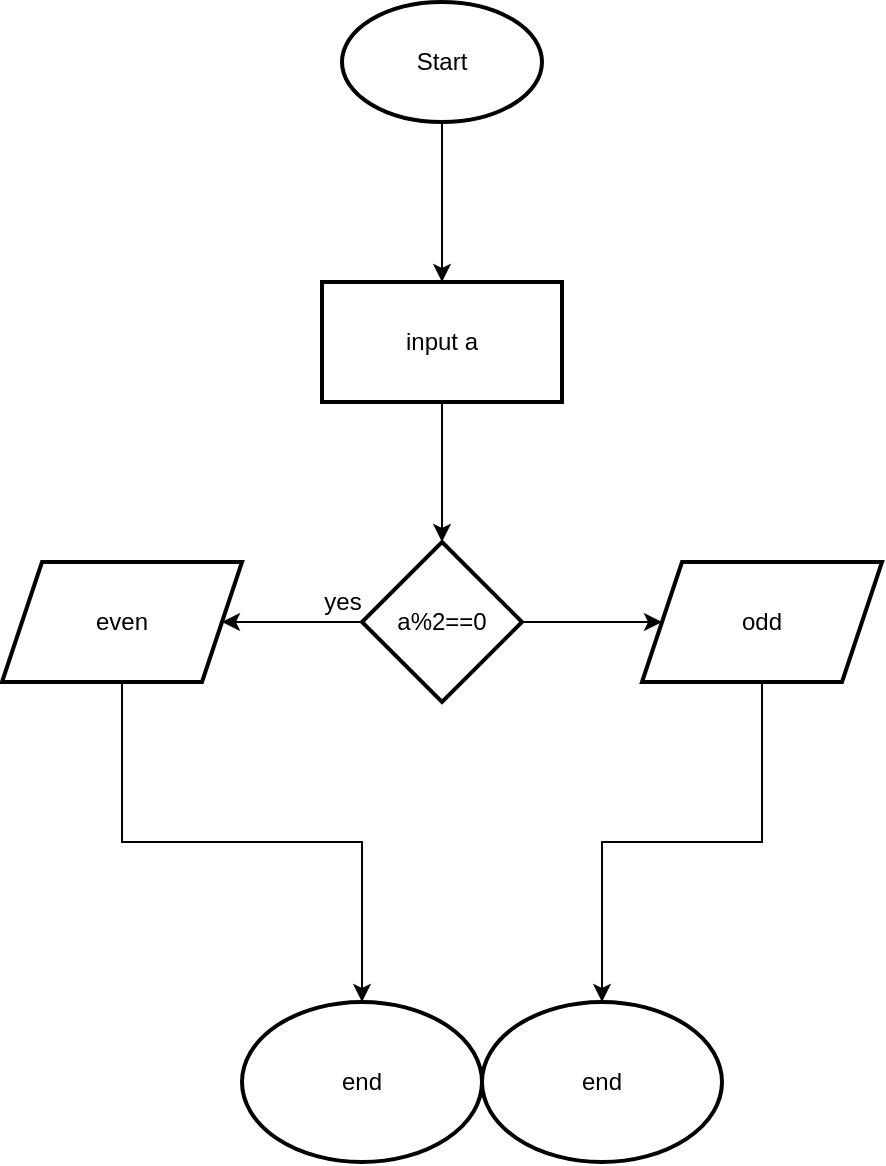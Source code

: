 <mxfile version="13.9.9" type="device"><diagram id="C5RBs43oDa-KdzZeNtuy" name="Page-1"><mxGraphModel dx="1264" dy="632" grid="1" gridSize="10" guides="1" tooltips="1" connect="1" arrows="1" fold="1" page="1" pageScale="1" pageWidth="827" pageHeight="1169" math="0" shadow="0"><root><mxCell id="WIyWlLk6GJQsqaUBKTNV-0"/><mxCell id="WIyWlLk6GJQsqaUBKTNV-1" parent="WIyWlLk6GJQsqaUBKTNV-0"/><mxCell id="b9RoJeQ3dmFNJpFdy1eK-2" value="" style="edgeStyle=orthogonalEdgeStyle;rounded=0;orthogonalLoop=1;jettySize=auto;html=1;" edge="1" parent="WIyWlLk6GJQsqaUBKTNV-1" source="b9RoJeQ3dmFNJpFdy1eK-0" target="b9RoJeQ3dmFNJpFdy1eK-1"><mxGeometry relative="1" as="geometry"/></mxCell><mxCell id="b9RoJeQ3dmFNJpFdy1eK-0" value="Start" style="strokeWidth=2;html=1;shape=mxgraph.flowchart.start_1;whiteSpace=wrap;" vertex="1" parent="WIyWlLk6GJQsqaUBKTNV-1"><mxGeometry x="360" y="80" width="100" height="60" as="geometry"/></mxCell><mxCell id="b9RoJeQ3dmFNJpFdy1eK-4" value="" style="edgeStyle=orthogonalEdgeStyle;rounded=0;orthogonalLoop=1;jettySize=auto;html=1;" edge="1" parent="WIyWlLk6GJQsqaUBKTNV-1" source="b9RoJeQ3dmFNJpFdy1eK-1" target="b9RoJeQ3dmFNJpFdy1eK-3"><mxGeometry relative="1" as="geometry"/></mxCell><mxCell id="b9RoJeQ3dmFNJpFdy1eK-1" value="input a" style="whiteSpace=wrap;html=1;strokeWidth=2;" vertex="1" parent="WIyWlLk6GJQsqaUBKTNV-1"><mxGeometry x="350" y="220" width="120" height="60" as="geometry"/></mxCell><mxCell id="b9RoJeQ3dmFNJpFdy1eK-6" value="" style="edgeStyle=orthogonalEdgeStyle;rounded=0;orthogonalLoop=1;jettySize=auto;html=1;" edge="1" parent="WIyWlLk6GJQsqaUBKTNV-1" source="b9RoJeQ3dmFNJpFdy1eK-3" target="b9RoJeQ3dmFNJpFdy1eK-5"><mxGeometry relative="1" as="geometry"/></mxCell><mxCell id="b9RoJeQ3dmFNJpFdy1eK-9" value="" style="edgeStyle=orthogonalEdgeStyle;rounded=0;orthogonalLoop=1;jettySize=auto;html=1;" edge="1" parent="WIyWlLk6GJQsqaUBKTNV-1" source="b9RoJeQ3dmFNJpFdy1eK-3" target="b9RoJeQ3dmFNJpFdy1eK-8"><mxGeometry relative="1" as="geometry"/></mxCell><mxCell id="b9RoJeQ3dmFNJpFdy1eK-3" value="a%2==0" style="rhombus;whiteSpace=wrap;html=1;strokeWidth=2;" vertex="1" parent="WIyWlLk6GJQsqaUBKTNV-1"><mxGeometry x="370" y="350" width="80" height="80" as="geometry"/></mxCell><mxCell id="b9RoJeQ3dmFNJpFdy1eK-11" value="" style="edgeStyle=orthogonalEdgeStyle;rounded=0;orthogonalLoop=1;jettySize=auto;html=1;" edge="1" parent="WIyWlLk6GJQsqaUBKTNV-1" source="b9RoJeQ3dmFNJpFdy1eK-5" target="b9RoJeQ3dmFNJpFdy1eK-10"><mxGeometry relative="1" as="geometry"/></mxCell><mxCell id="b9RoJeQ3dmFNJpFdy1eK-5" value="even" style="shape=parallelogram;perimeter=parallelogramPerimeter;whiteSpace=wrap;html=1;fixedSize=1;strokeWidth=2;" vertex="1" parent="WIyWlLk6GJQsqaUBKTNV-1"><mxGeometry x="190" y="360" width="120" height="60" as="geometry"/></mxCell><mxCell id="b9RoJeQ3dmFNJpFdy1eK-7" value="yes" style="text;html=1;align=center;verticalAlign=middle;resizable=0;points=[];autosize=1;" vertex="1" parent="WIyWlLk6GJQsqaUBKTNV-1"><mxGeometry x="345" y="370" width="30" height="20" as="geometry"/></mxCell><mxCell id="b9RoJeQ3dmFNJpFdy1eK-13" value="" style="edgeStyle=orthogonalEdgeStyle;rounded=0;orthogonalLoop=1;jettySize=auto;html=1;" edge="1" parent="WIyWlLk6GJQsqaUBKTNV-1" source="b9RoJeQ3dmFNJpFdy1eK-8" target="b9RoJeQ3dmFNJpFdy1eK-12"><mxGeometry relative="1" as="geometry"/></mxCell><mxCell id="b9RoJeQ3dmFNJpFdy1eK-8" value="odd" style="shape=parallelogram;perimeter=parallelogramPerimeter;whiteSpace=wrap;html=1;fixedSize=1;strokeWidth=2;" vertex="1" parent="WIyWlLk6GJQsqaUBKTNV-1"><mxGeometry x="510" y="360" width="120" height="60" as="geometry"/></mxCell><mxCell id="b9RoJeQ3dmFNJpFdy1eK-10" value="end" style="ellipse;whiteSpace=wrap;html=1;strokeWidth=2;" vertex="1" parent="WIyWlLk6GJQsqaUBKTNV-1"><mxGeometry x="310" y="580" width="120" height="80" as="geometry"/></mxCell><mxCell id="b9RoJeQ3dmFNJpFdy1eK-12" value="end" style="ellipse;whiteSpace=wrap;html=1;strokeWidth=2;" vertex="1" parent="WIyWlLk6GJQsqaUBKTNV-1"><mxGeometry x="430" y="580" width="120" height="80" as="geometry"/></mxCell></root></mxGraphModel></diagram></mxfile>